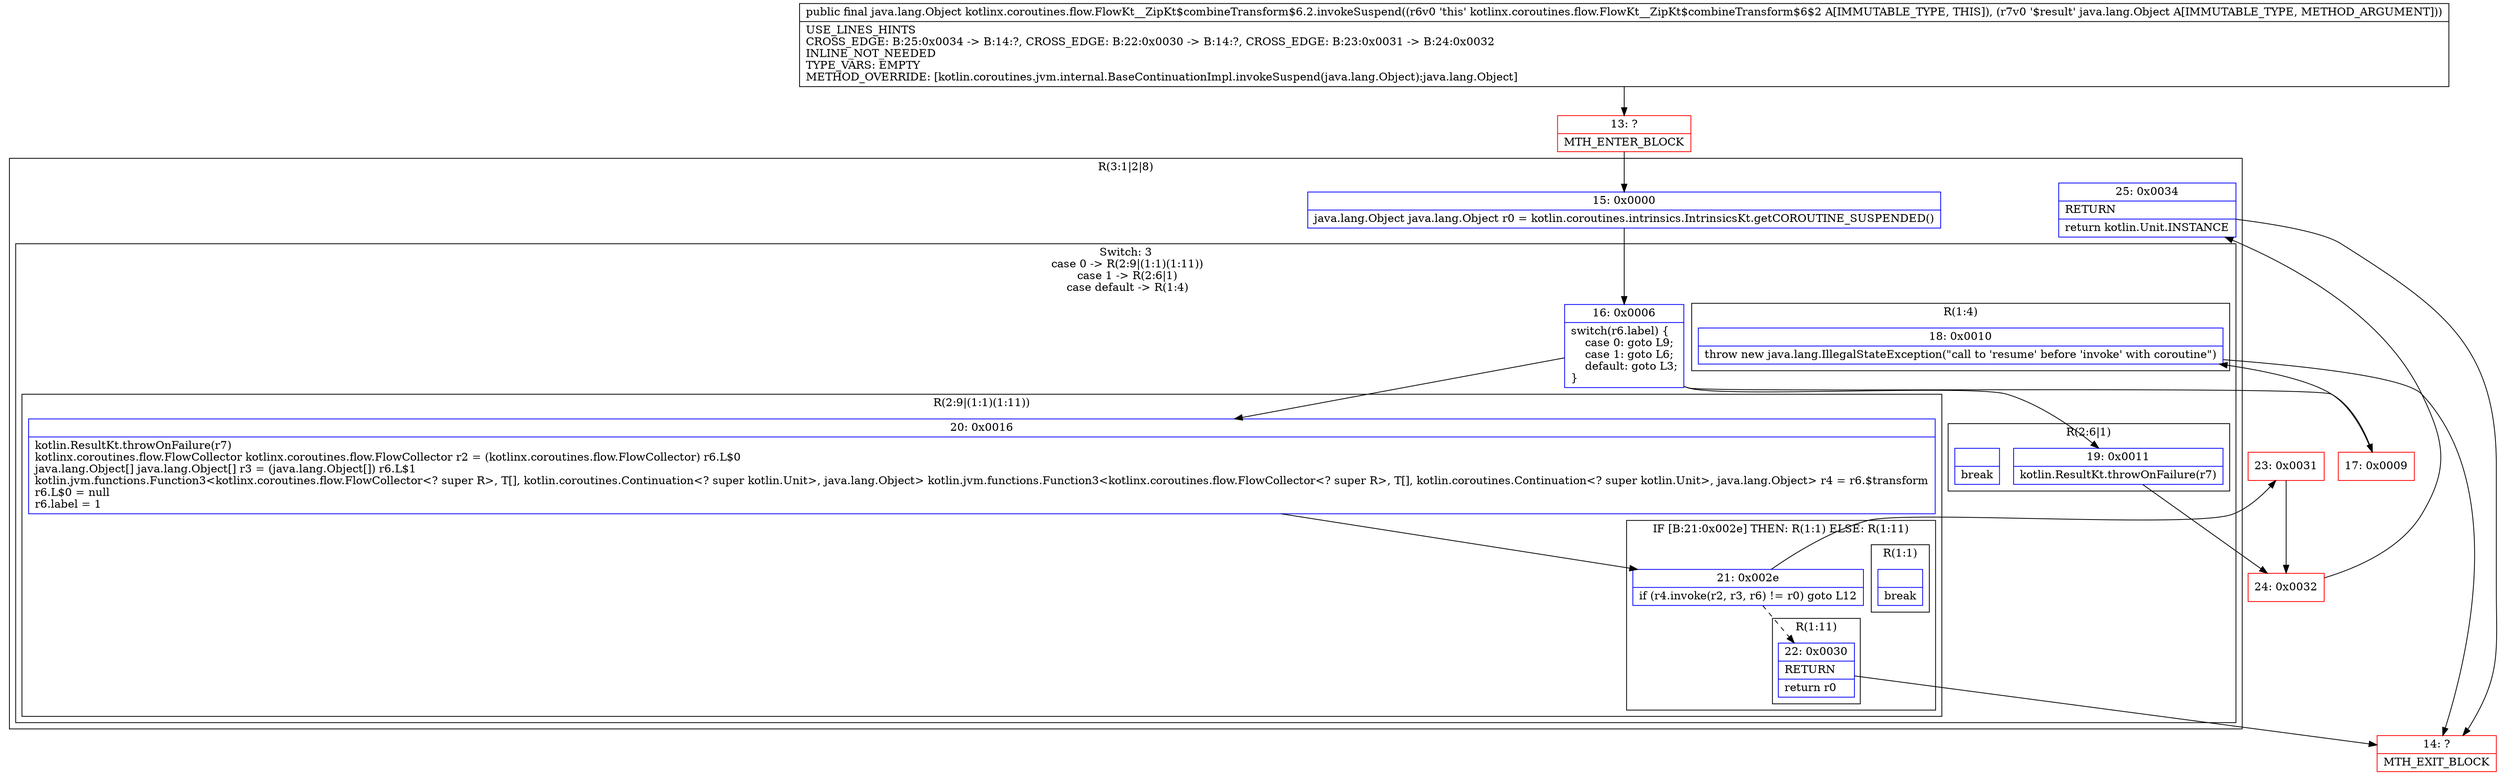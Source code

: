 digraph "CFG forkotlinx.coroutines.flow.FlowKt__ZipKt$combineTransform$6.2.invokeSuspend(Ljava\/lang\/Object;)Ljava\/lang\/Object;" {
subgraph cluster_Region_721202141 {
label = "R(3:1|2|8)";
node [shape=record,color=blue];
Node_15 [shape=record,label="{15\:\ 0x0000|java.lang.Object java.lang.Object r0 = kotlin.coroutines.intrinsics.IntrinsicsKt.getCOROUTINE_SUSPENDED()\l}"];
subgraph cluster_SwitchRegion_274606651 {
label = "Switch: 3
 case 0 -> R(2:9|(1:1)(1:11))
 case 1 -> R(2:6|1)
 case default -> R(1:4)";
node [shape=record,color=blue];
Node_16 [shape=record,label="{16\:\ 0x0006|switch(r6.label) \{\l    case 0: goto L9;\l    case 1: goto L6;\l    default: goto L3;\l\}\l}"];
subgraph cluster_Region_1993800474 {
label = "R(2:9|(1:1)(1:11))";
node [shape=record,color=blue];
Node_20 [shape=record,label="{20\:\ 0x0016|kotlin.ResultKt.throwOnFailure(r7)\lkotlinx.coroutines.flow.FlowCollector kotlinx.coroutines.flow.FlowCollector r2 = (kotlinx.coroutines.flow.FlowCollector) r6.L$0\ljava.lang.Object[] java.lang.Object[] r3 = (java.lang.Object[]) r6.L$1\lkotlin.jvm.functions.Function3\<kotlinx.coroutines.flow.FlowCollector\<? super R\>, T[], kotlin.coroutines.Continuation\<? super kotlin.Unit\>, java.lang.Object\> kotlin.jvm.functions.Function3\<kotlinx.coroutines.flow.FlowCollector\<? super R\>, T[], kotlin.coroutines.Continuation\<? super kotlin.Unit\>, java.lang.Object\> r4 = r6.$transform\lr6.L$0 = null\lr6.label = 1\l}"];
subgraph cluster_IfRegion_1336182796 {
label = "IF [B:21:0x002e] THEN: R(1:1) ELSE: R(1:11)";
node [shape=record,color=blue];
Node_21 [shape=record,label="{21\:\ 0x002e|if (r4.invoke(r2, r3, r6) != r0) goto L12\l}"];
subgraph cluster_Region_294493730 {
label = "R(1:1)";
node [shape=record,color=blue];
Node_InsnContainer_1105789076 [shape=record,label="{|break\l}"];
}
subgraph cluster_Region_1549517787 {
label = "R(1:11)";
node [shape=record,color=blue];
Node_22 [shape=record,label="{22\:\ 0x0030|RETURN\l|return r0\l}"];
}
}
}
subgraph cluster_Region_252927424 {
label = "R(2:6|1)";
node [shape=record,color=blue];
Node_19 [shape=record,label="{19\:\ 0x0011|kotlin.ResultKt.throwOnFailure(r7)\l}"];
Node_InsnContainer_1862119915 [shape=record,label="{|break\l}"];
}
subgraph cluster_Region_326913688 {
label = "R(1:4)";
node [shape=record,color=blue];
Node_18 [shape=record,label="{18\:\ 0x0010|throw new java.lang.IllegalStateException(\"call to 'resume' before 'invoke' with coroutine\")\l}"];
}
}
Node_25 [shape=record,label="{25\:\ 0x0034|RETURN\l|return kotlin.Unit.INSTANCE\l}"];
}
Node_13 [shape=record,color=red,label="{13\:\ ?|MTH_ENTER_BLOCK\l}"];
Node_17 [shape=record,color=red,label="{17\:\ 0x0009}"];
Node_14 [shape=record,color=red,label="{14\:\ ?|MTH_EXIT_BLOCK\l}"];
Node_24 [shape=record,color=red,label="{24\:\ 0x0032}"];
Node_23 [shape=record,color=red,label="{23\:\ 0x0031}"];
MethodNode[shape=record,label="{public final java.lang.Object kotlinx.coroutines.flow.FlowKt__ZipKt$combineTransform$6.2.invokeSuspend((r6v0 'this' kotlinx.coroutines.flow.FlowKt__ZipKt$combineTransform$6$2 A[IMMUTABLE_TYPE, THIS]), (r7v0 '$result' java.lang.Object A[IMMUTABLE_TYPE, METHOD_ARGUMENT]))  | USE_LINES_HINTS\lCROSS_EDGE: B:25:0x0034 \-\> B:14:?, CROSS_EDGE: B:22:0x0030 \-\> B:14:?, CROSS_EDGE: B:23:0x0031 \-\> B:24:0x0032\lINLINE_NOT_NEEDED\lTYPE_VARS: EMPTY\lMETHOD_OVERRIDE: [kotlin.coroutines.jvm.internal.BaseContinuationImpl.invokeSuspend(java.lang.Object):java.lang.Object]\l}"];
MethodNode -> Node_13;Node_15 -> Node_16;
Node_16 -> Node_17;
Node_16 -> Node_19;
Node_16 -> Node_20;
Node_20 -> Node_21;
Node_21 -> Node_22[style=dashed];
Node_21 -> Node_23;
Node_22 -> Node_14;
Node_19 -> Node_24;
Node_18 -> Node_14;
Node_25 -> Node_14;
Node_13 -> Node_15;
Node_17 -> Node_18;
Node_24 -> Node_25;
Node_23 -> Node_24;
}

